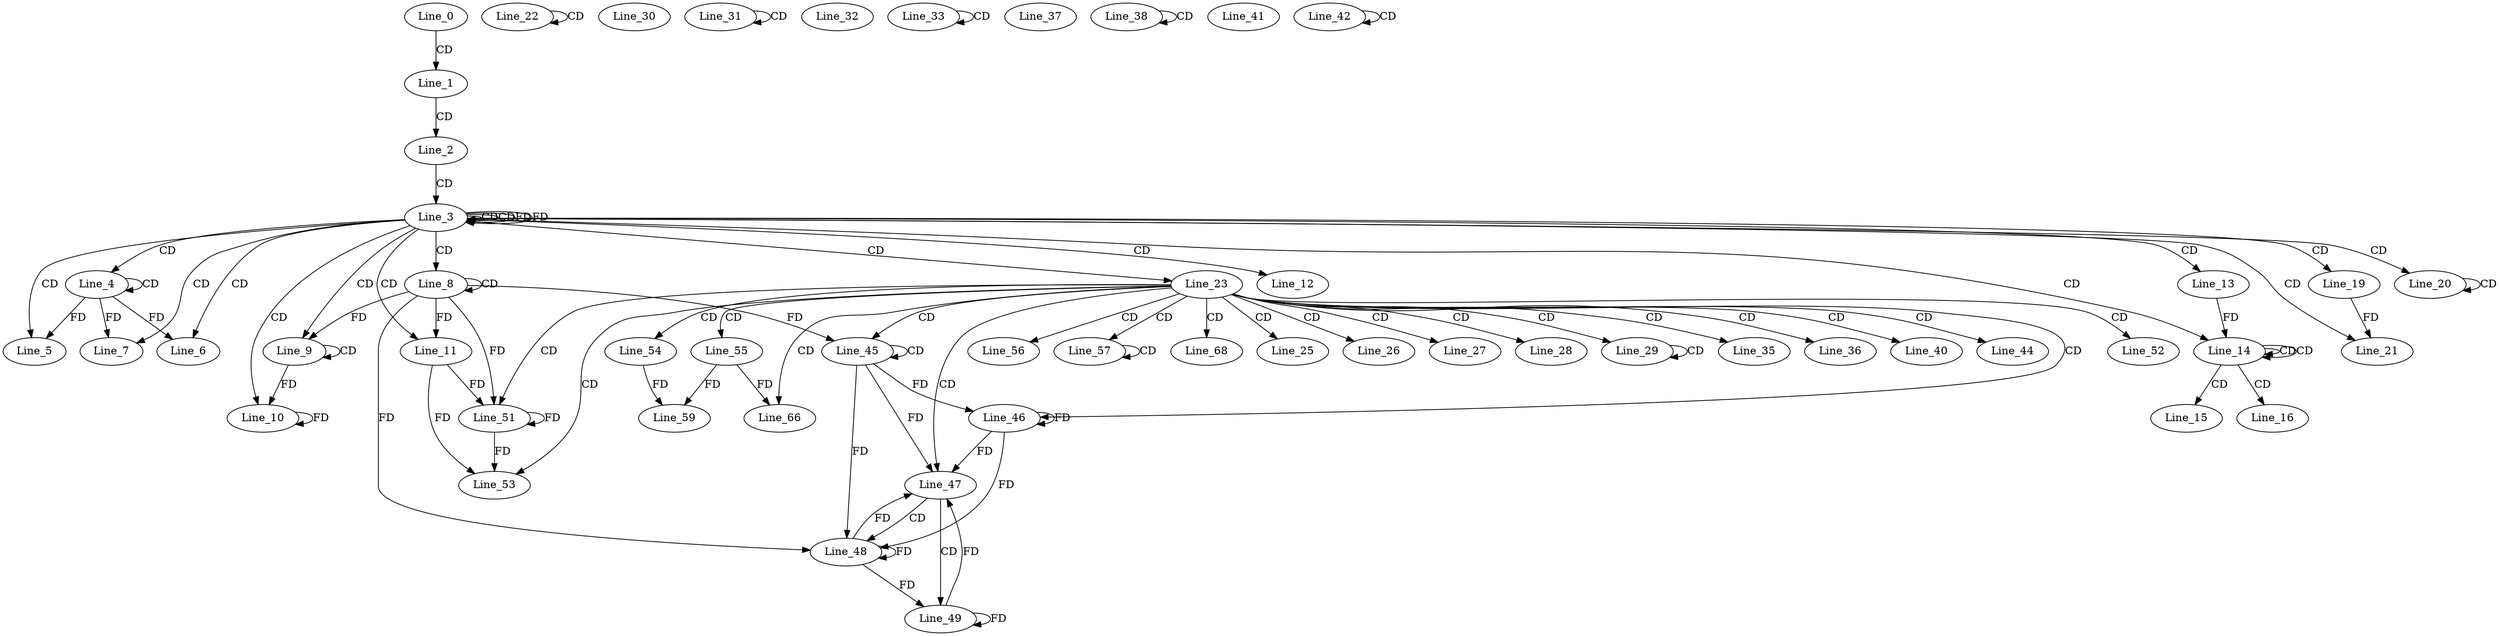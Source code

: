 digraph G {
  Line_0;
  Line_1;
  Line_2;
  Line_3;
  Line_3;
  Line_3;
  Line_4;
  Line_4;
  Line_5;
  Line_5;
  Line_6;
  Line_6;
  Line_7;
  Line_8;
  Line_8;
  Line_9;
  Line_9;
  Line_10;
  Line_11;
  Line_11;
  Line_12;
  Line_13;
  Line_14;
  Line_14;
  Line_14;
  Line_15;
  Line_16;
  Line_19;
  Line_20;
  Line_20;
  Line_21;
  Line_22;
  Line_22;
  Line_23;
  Line_25;
  Line_26;
  Line_27;
  Line_28;
  Line_29;
  Line_29;
  Line_30;
  Line_31;
  Line_31;
  Line_32;
  Line_33;
  Line_33;
  Line_35;
  Line_36;
  Line_37;
  Line_38;
  Line_38;
  Line_40;
  Line_41;
  Line_42;
  Line_42;
  Line_44;
  Line_45;
  Line_45;
  Line_46;
  Line_47;
  Line_48;
  Line_48;
  Line_49;
  Line_51;
  Line_51;
  Line_51;
  Line_52;
  Line_53;
  Line_54;
  Line_55;
  Line_56;
  Line_57;
  Line_59;
  Line_59;
  Line_66;
  Line_68;
  Line_0 -> Line_1 [ label="CD" ];
  Line_1 -> Line_2 [ label="CD" ];
  Line_2 -> Line_3 [ label="CD" ];
  Line_3 -> Line_3 [ label="CD" ];
  Line_3 -> Line_3 [ label="CD" ];
  Line_3 -> Line_3 [ label="FD" ];
  Line_3 -> Line_4 [ label="CD" ];
  Line_4 -> Line_4 [ label="CD" ];
  Line_3 -> Line_5 [ label="CD" ];
  Line_4 -> Line_5 [ label="FD" ];
  Line_3 -> Line_6 [ label="CD" ];
  Line_4 -> Line_6 [ label="FD" ];
  Line_3 -> Line_7 [ label="CD" ];
  Line_4 -> Line_7 [ label="FD" ];
  Line_3 -> Line_8 [ label="CD" ];
  Line_8 -> Line_8 [ label="CD" ];
  Line_3 -> Line_9 [ label="CD" ];
  Line_9 -> Line_9 [ label="CD" ];
  Line_8 -> Line_9 [ label="FD" ];
  Line_3 -> Line_10 [ label="CD" ];
  Line_9 -> Line_10 [ label="FD" ];
  Line_10 -> Line_10 [ label="FD" ];
  Line_3 -> Line_11 [ label="CD" ];
  Line_8 -> Line_11 [ label="FD" ];
  Line_3 -> Line_12 [ label="CD" ];
  Line_3 -> Line_13 [ label="CD" ];
  Line_3 -> Line_14 [ label="CD" ];
  Line_14 -> Line_14 [ label="CD" ];
  Line_14 -> Line_14 [ label="CD" ];
  Line_13 -> Line_14 [ label="FD" ];
  Line_14 -> Line_15 [ label="CD" ];
  Line_14 -> Line_16 [ label="CD" ];
  Line_3 -> Line_19 [ label="CD" ];
  Line_3 -> Line_20 [ label="CD" ];
  Line_20 -> Line_20 [ label="CD" ];
  Line_3 -> Line_21 [ label="CD" ];
  Line_19 -> Line_21 [ label="FD" ];
  Line_22 -> Line_22 [ label="CD" ];
  Line_3 -> Line_23 [ label="CD" ];
  Line_23 -> Line_25 [ label="CD" ];
  Line_23 -> Line_26 [ label="CD" ];
  Line_23 -> Line_27 [ label="CD" ];
  Line_23 -> Line_28 [ label="CD" ];
  Line_23 -> Line_29 [ label="CD" ];
  Line_29 -> Line_29 [ label="CD" ];
  Line_31 -> Line_31 [ label="CD" ];
  Line_33 -> Line_33 [ label="CD" ];
  Line_23 -> Line_35 [ label="CD" ];
  Line_23 -> Line_36 [ label="CD" ];
  Line_38 -> Line_38 [ label="CD" ];
  Line_23 -> Line_40 [ label="CD" ];
  Line_42 -> Line_42 [ label="CD" ];
  Line_23 -> Line_44 [ label="CD" ];
  Line_23 -> Line_45 [ label="CD" ];
  Line_45 -> Line_45 [ label="CD" ];
  Line_8 -> Line_45 [ label="FD" ];
  Line_23 -> Line_46 [ label="CD" ];
  Line_45 -> Line_46 [ label="FD" ];
  Line_46 -> Line_46 [ label="FD" ];
  Line_23 -> Line_47 [ label="CD" ];
  Line_45 -> Line_47 [ label="FD" ];
  Line_46 -> Line_47 [ label="FD" ];
  Line_47 -> Line_48 [ label="CD" ];
  Line_45 -> Line_48 [ label="FD" ];
  Line_46 -> Line_48 [ label="FD" ];
  Line_48 -> Line_48 [ label="FD" ];
  Line_8 -> Line_48 [ label="FD" ];
  Line_47 -> Line_49 [ label="CD" ];
  Line_48 -> Line_49 [ label="FD" ];
  Line_49 -> Line_49 [ label="FD" ];
  Line_23 -> Line_51 [ label="CD" ];
  Line_11 -> Line_51 [ label="FD" ];
  Line_51 -> Line_51 [ label="FD" ];
  Line_8 -> Line_51 [ label="FD" ];
  Line_23 -> Line_52 [ label="CD" ];
  Line_23 -> Line_53 [ label="CD" ];
  Line_11 -> Line_53 [ label="FD" ];
  Line_51 -> Line_53 [ label="FD" ];
  Line_23 -> Line_54 [ label="CD" ];
  Line_23 -> Line_55 [ label="CD" ];
  Line_23 -> Line_56 [ label="CD" ];
  Line_23 -> Line_57 [ label="CD" ];
  Line_57 -> Line_57 [ label="CD" ];
  Line_55 -> Line_59 [ label="FD" ];
  Line_54 -> Line_59 [ label="FD" ];
  Line_23 -> Line_66 [ label="CD" ];
  Line_55 -> Line_66 [ label="FD" ];
  Line_23 -> Line_68 [ label="CD" ];
  Line_3 -> Line_3 [ label="FD" ];
  Line_48 -> Line_47 [ label="FD" ];
  Line_49 -> Line_47 [ label="FD" ];
}
